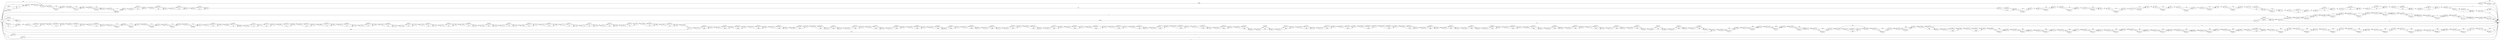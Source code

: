 digraph {
	graph [rankdir=LR]
	node [shape=rectangle]
	2 -> 1343 [label=2559]
	1343 -> 1344 [label=2561]
	1344 -> 5560 [label=2559]
	1344 -> 17945 [label=2]
	5560 -> 1 [label=40]
	5560 -> 5982 [label=2519]
	5982 -> 1 [label=2519]
	5983 -> 6007 [label=50]
	6007 -> 6043 [label=52]
	6043 -> 6064 [label=50]
	6043 -> 28267 [label=2]
	6064 -> 6085 [label=52]
	6085 -> 6124 [label=50]
	6085 -> 28305 [label=2]
	6124 -> 6172 [label=52]
	6172 -> 6193 [label=50]
	6172 -> 28325 [label=2]
	6193 -> 6205 [label=52]
	6205 -> 6226 [label=50]
	6205 -> 28345 [label=2]
	6226 -> 6319 [label=52]
	6319 -> 6340 [label=50]
	6319 -> 28365 [label=2]
	6340 -> 6361 [label=50]
	6340 -> 28385 [label=2]
	6361 -> 6397 [label=52]
	6397 -> 6418 [label=50]
	6397 -> 28405 [label=2]
	6418 -> 6563 [label=52]
	6563 -> 6585 [label=50]
	6563 -> 28426 [label=2]
	6585 -> 7022 [label=52]
	7022 -> 7043 [label=50]
	7022 -> 28446 [label=2]
	7043 -> 7183 [label=52]
	7183 -> 7204 [label=50]
	7183 -> 28466 [label=2]
	7204 -> 7275 [label=52]
	7275 -> 7296 [label=50]
	7275 -> 28486 [label=2]
	7296 -> 7320 [label=52]
	7320 -> 7341 [label=50]
	7320 -> 28506 [label=2]
	7341 -> 7452 [label=52]
	7452 -> 7473 [label=50]
	7452 -> 28526 [label=2]
	7473 -> 7482 [label=52]
	7482 -> 7518 [label=50]
	7482 -> 28561 [label=2]
	7518 -> 7626 [label=52]
	7626 -> 7653 [label=50]
	7626 -> 28587 [label=2]
	7653 -> 7707 [label=52]
	7707 -> 7746 [label=50]
	7707 -> 28625 [label=2]
	7746 -> 7773 [label=50]
	7746 -> 28651 [label=2]
	7773 -> 7781 [label=52]
	7781 -> 7802 [label=50]
	7781 -> 28671 [label=2]
	7802 -> 7826 [label=52]
	7826 -> 7875 [label=50]
	7826 -> 28719 [label=2]
	7875 -> 7944 [label=52]
	7944 -> 7990 [label=50]
	7944 -> 28764 [label=2]
	7990 -> 8014 [label=52]
	8014 -> 8035 [label=50]
	8014 -> 28784 [label=2]
	8035 -> 8059 [label=52]
	8059 -> 8080 [label=50]
	8059 -> 28804 [label=2]
	8080 -> 8098 [label=52]
	8098 -> 8122 [label=50]
	8098 -> 28827 [label=2]
	8122 -> 8209 [label=52]
	8209 -> 1 [label=2]
	8209 -> 9067 [label=50]
	9067 -> 9088 [label=1]
	9067 -> 18183 [label=49]
	9088 -> 11744 [label=50]
	11744 -> 1 [label=49]
	11744 -> 11963 [label=1]
	11963 -> 1 [label=1]
	15884 -> 16012 [label=82]
	16012 -> 16048 [label=81]
	16012 -> 63445 [label=1]
	16048 -> 16063 [label=82]
	16063 -> 16084 [label=81]
	16063 -> 63465 [label=1]
	16084 -> 16087 [label=82]
	16087 -> 16108 [label=81]
	16087 -> 63485 [label=1]
	16108 -> 16123 [label=82]
	16123 -> 16144 [label=81]
	16123 -> 63505 [label=1]
	16144 -> 16153 [label=82]
	16153 -> 16180 [label=81]
	16153 -> 63531 [label=1]
	16180 -> 16216 [label=81]
	16180 -> 63566 [label=1]
	16216 -> 16246 [label=82]
	16246 -> 16270 [label=81]
	16246 -> 63589 [label=1]
	16270 -> 16345 [label=82]
	16345 -> 16378 [label=81]
	16345 -> 63621 [label=1]
	16378 -> 16393 [label=82]
	16393 -> 16414 [label=81]
	16393 -> 63641 [label=1]
	16414 -> 16417 [label=82]
	16417 -> 16438 [label=81]
	16417 -> 63661 [label=1]
	16438 -> 16588 [label=82]
	16588 -> 16609 [label=81]
	16588 -> 63681 [label=1]
	16609 -> 16750 [label=82]
	16750 -> 16771 [label=81]
	16750 -> 63701 [label=1]
	16771 -> 16792 [label=81]
	16771 -> 63721 [label=1]
	16792 -> 16815 [label=82]
	16815 -> 16836 [label=81]
	16815 -> 63741 [label=1]
	16836 -> 16853 [label=82]
	16853 -> 16874 [label=81]
	16853 -> 63761 [label=1]
	16874 -> 16946 [label=82]
	16946 -> 16967 [label=81]
	16946 -> 63781 [label=1]
	16967 -> 16976 [label=82]
	16976 -> 17015 [label=81]
	16976 -> 63819 [label=1]
	17015 -> 17027 [label=82]
	17027 -> 17048 [label=81]
	17027 -> 63839 [label=1]
	17048 -> 17081 [label=82]
	17081 -> 17102 [label=81]
	17081 -> 63859 [label=1]
	17102 -> 17120 [label=82]
	17120 -> 17153 [label=81]
	17120 -> 63891 [label=1]
	17153 -> 17204 [label=82]
	17204 -> 17231 [label=81]
	17204 -> 63917 [label=1]
	17231 -> 17261 [label=82]
	17261 -> 17285 [label=81]
	17261 -> 63940 [label=1]
	17285 -> 17366 [label=82]
	17366 -> 17387 [label=81]
	17366 -> 63960 [label=1]
	17387 -> 17397 [label=82]
	17397 -> 17438 [label=81]
	17397 -> 64000 [label=1]
	17438 -> 17471 [label=82]
	17471 -> 17519 [label=81]
	17471 -> 64047 [label=1]
	17519 -> 17558 [label=82]
	17558 -> 17579 [label=81]
	17558 -> 64067 [label=1]
	17579 -> 17657 [label=82]
	17657 -> 17688 [label=81]
	17657 -> 64097 [label=1]
	17688 -> 17717 [label=82]
	17717 -> 17738 [label=81]
	17717 -> 64117 [label=1]
	17738 -> 17777 [label=82]
	17777 -> 17798 [label=81]
	17777 -> 64137 [label=1]
	17798 -> 17817 [label=82]
	17817 -> 17844 [label=81]
	17817 -> 64163 [label=1]
	17844 -> 17845 [label=82]
	17845 -> 17867 [label=81]
	17845 -> 64184 [label=1]
	17867 -> 17869 [label=82]
	17869 -> 17890 [label=81]
	17869 -> 64204 [label=1]
	17890 -> 17901 [label=82]
	17901 -> 17933 [label=81]
	17901 -> 64235 [label=1]
	17933 -> 17944 [label=82]
	17944 -> 1 [label=81]
	17944 -> 51771 [label=1]
	17945 -> 18035 [label=51]
	18035 -> 18056 [label=49]
	18035 -> 28139 [label=2]
	18056 -> 18059 [label=51]
	18059 -> 18092 [label=49]
	18059 -> 28171 [label=2]
	18092 -> 18095 [label=51]
	18095 -> 18134 [label=49]
	18095 -> 28209 [label=2]
	18134 -> 18149 [label=51]
	18149 -> 5983 [label=49]
	18149 -> 6007 [label=2]
	18183 -> 9088 [label=49]
	24586 -> 2 [label=40]
	28139 -> 18056 [label=2]
	28171 -> 18092 [label=2]
	28209 -> 18134 [label=2]
	28267 -> 6064 [label=2]
	28305 -> 6124 [label=2]
	28325 -> 6193 [label=2]
	28345 -> 6226 [label=2]
	28365 -> 6340 [label=2]
	28385 -> 6361 [label=2]
	28405 -> 6418 [label=2]
	28426 -> 6585 [label=2]
	28446 -> 7043 [label=2]
	28466 -> 7204 [label=2]
	28486 -> 7296 [label=2]
	28506 -> 7341 [label=2]
	28526 -> 7473 [label=2]
	28561 -> 7518 [label=2]
	28587 -> 7653 [label=2]
	28625 -> 7746 [label=2]
	28651 -> 7773 [label=2]
	28671 -> 7802 [label=2]
	28719 -> 7875 [label=2]
	28764 -> 7990 [label=2]
	28784 -> 8035 [label=2]
	28804 -> 8080 [label=2]
	28827 -> 8122 [label=2]
	28828 -> 28857 [label=36575]
	28857 -> 28878 [label=2]
	28857 -> 51581 [label=36573]
	28878 -> 28894 [label=36575]
	28894 -> 28915 [label=2]
	28894 -> 51601 [label=36573]
	28915 -> 28922 [label=36575]
	28922 -> 28943 [label=2]
	28922 -> 51621 [label=36573]
	28943 -> 29291 [label=36575]
	29291 -> 29312 [label=2]
	29291 -> 51641 [label=36573]
	29312 -> 29336 [label=36575]
	29336 -> 29363 [label=2]
	29336 -> 51667 [label=36573]
	29363 -> 29645 [label=36575]
	29645 -> 29684 [label=2]
	29645 -> 51705 [label=36573]
	29684 -> 29786 [label=36575]
	29786 -> 29807 [label=2]
	29786 -> 51725 [label=36573]
	29807 -> 29988 [label=36575]
	29988 -> 1 [label=2]
	29988 -> 51754 [label=36573]
	40789 -> 1 [label=3]
	46770 -> 1 [label=1]
	46771 -> 47742 [label=36577]
	47742 -> 47763 [label=36573]
	47742 -> 59355 [label=4]
	47763 -> 51151 [label=36577]
	51151 -> 1 [label=4]
	51151 -> 28828 [label=36573]
	51581 -> 28878 [label=36573]
	51601 -> 28915 [label=36573]
	51621 -> 28943 [label=36573]
	51641 -> 29312 [label=36573]
	51667 -> 29363 [label=36573]
	51705 -> 29684 [label=36573]
	51725 -> 29807 [label=36573]
	51754 -> 1 [label=36573]
	51771 -> 51774 [label=310]
	51774 -> 51810 [label=309]
	51774 -> 64435 [label=1]
	51810 -> 51815 [label=310]
	51815 -> 51860 [label=309]
	51815 -> 64480 [label=1]
	51860 -> 51881 [label=309]
	51860 -> 64500 [label=1]
	51881 -> 51917 [label=310]
	51917 -> 51938 [label=309]
	51917 -> 64520 [label=1]
	51938 -> 51974 [label=310]
	51974 -> 51995 [label=309]
	51974 -> 64540 [label=1]
	51995 -> 51998 [label=310]
	51998 -> 52019 [label=309]
	51998 -> 64560 [label=1]
	52019 -> 52039 [label=310]
	52039 -> 52113 [label=309]
	52039 -> 64633 [label=1]
	52113 -> 52154 [label=309]
	52113 -> 64673 [label=1]
	52154 -> 52188 [label=310]
	52188 -> 52250 [label=309]
	52188 -> 64734 [label=1]
	52250 -> 52265 [label=310]
	52265 -> 52304 [label=309]
	52265 -> 64772 [label=1]
	52304 -> 52317 [label=310]
	52317 -> 52385 [label=309]
	52317 -> 64839 [label=1]
	52385 -> 52392 [label=310]
	52392 -> 52442 [label=309]
	52392 -> 64888 [label=1]
	52442 -> 52445 [label=310]
	52445 -> 52466 [label=309]
	52445 -> 64908 [label=1]
	52466 -> 52514 [label=309]
	52466 -> 64955 [label=1]
	52514 -> 52522 [label=310]
	52522 -> 52576 [label=309]
	52522 -> 65008 [label=1]
	52576 -> 52651 [label=310]
	52651 -> 52754 [label=309]
	52651 -> 65109 [label=1]
	52754 -> 52790 [label=310]
	52790 -> 52847 [label=309]
	52790 -> 65165 [label=1]
	52847 -> 52910 [label=310]
	52910 -> 52931 [label=309]
	52910 -> 65185 [label=1]
	52931 -> 52937 [label=310]
	52937 -> 52980 [label=309]
	52937 -> 65227 [label=1]
	52980 -> 53042 [label=310]
	53042 -> 53101 [label=309]
	53042 -> 65285 [label=1]
	53101 -> 53108 [label=310]
	53108 -> 53129 [label=309]
	53108 -> 65305 [label=1]
	53129 -> 53136 [label=310]
	53136 -> 53157 [label=309]
	53136 -> 65325 [label=1]
	53157 -> 53188 [label=310]
	53188 -> 53225 [label=309]
	53188 -> 65361 [label=1]
	53225 -> 53243 [label=310]
	53243 -> 53300 [label=309]
	53243 -> 65417 [label=1]
	53300 -> 53333 [label=310]
	53333 -> 53411 [label=309]
	53333 -> 65494 [label=1]
	53411 -> 53413 [label=310]
	53413 -> 53444 [label=309]
	53413 -> 65524 [label=1]
	53444 -> 53520 [label=310]
	53520 -> 53541 [label=309]
	53520 -> 65544 [label=1]
	53541 -> 53554 [label=310]
	53554 -> 53630 [label=309]
	53554 -> 65619 [label=1]
	53630 -> 53646 [label=310]
	53646 -> 53667 [label=309]
	53646 -> 65639 [label=1]
	53667 -> 53671 [label=310]
	53671 -> 53736 [label=309]
	53671 -> 65703 [label=1]
	53736 -> 53748 [label=310]
	53748 -> 53769 [label=309]
	53748 -> 65723 [label=1]
	53769 -> 53770 [label=310]
	53770 -> 53802 [label=309]
	53770 -> 65754 [label=1]
	53802 -> 53807 [label=310]
	53807 -> 53847 [label=309]
	53807 -> 65793 [label=1]
	53847 -> 53853 [label=310]
	53853 -> 53919 [label=309]
	53853 -> 65858 [label=1]
	53919 -> 53976 [label=310]
	53976 -> 54003 [label=309]
	53976 -> 65884 [label=1]
	54003 -> 54081 [label=310]
	54081 -> 54110 [label=309]
	54081 -> 65912 [label=1]
	54110 -> 54165 [label=310]
	54165 -> 54186 [label=309]
	54165 -> 65932 [label=1]
	54186 -> 54189 [label=310]
	54189 -> 54210 [label=309]
	54189 -> 65952 [label=1]
	54210 -> 54240 [label=310]
	54240 -> 54350 [label=309]
	54240 -> 66061 [label=1]
	54350 -> 54357 [label=310]
	54357 -> 54390 [label=309]
	54357 -> 66093 [label=1]
	54390 -> 54426 [label=310]
	54426 -> 54474 [label=309]
	54426 -> 66140 [label=1]
	54474 -> 54489 [label=310]
	54489 -> 54510 [label=309]
	54489 -> 66160 [label=1]
	54510 -> 54540 [label=310]
	54540 -> 54585 [label=309]
	54540 -> 66204 [label=1]
	54585 -> 54623 [label=310]
	54623 -> 54644 [label=309]
	54623 -> 66224 [label=1]
	54644 -> 54711 [label=310]
	54711 -> 54735 [label=309]
	54711 -> 66247 [label=1]
	54735 -> 54771 [label=310]
	54771 -> 54792 [label=309]
	54771 -> 66267 [label=1]
	54792 -> 54795 [label=310]
	54795 -> 54816 [label=309]
	54795 -> 66287 [label=1]
	54816 -> 54863 [label=310]
	54863 -> 54884 [label=309]
	54863 -> 66307 [label=1]
	54884 -> 54975 [label=310]
	54975 -> 55002 [label=309]
	54975 -> 66333 [label=1]
	55002 -> 55017 [label=310]
	55017 -> 55047 [label=309]
	55017 -> 66362 [label=1]
	55047 -> 55055 [label=310]
	55055 -> 55065 [label=1035]
	55065 -> 55086 [label=310]
	55065 -> 59375 [label=725]
	55086 -> 55122 [label=1035]
	55122 -> 55143 [label=309]
	55122 -> 59395 [label=726]
	55143 -> 55155 [label=1035]
	55155 -> 55176 [label=309]
	55155 -> 59415 [label=726]
	55176 -> 55198 [label=1035]
	55198 -> 55219 [label=310]
	55198 -> 59435 [label=725]
	55219 -> 55224 [label=1035]
	55224 -> 55245 [label=310]
	55224 -> 59455 [label=725]
	55245 -> 55248 [label=1035]
	55248 -> 55251 [label=310]
	55248 -> 55289 [label=725]
	55251 -> 55275 [label=309]
	55251 -> 66385 [label=1]
	55275 -> 55289 [label=310]
	55289 -> 55292 [label=1035]
	55292 -> 55332 [label=310]
	55292 -> 59534 [label=725]
	55332 -> 55446 [label=1035]
	55446 -> 55467 [label=309]
	55446 -> 59554 [label=726]
	55467 -> 55500 [label=1035]
	55500 -> 55521 [label=309]
	55500 -> 59570 [label=726]
	55521 -> 55542 [label=1034]
	55542 -> 55563 [label=309]
	55542 -> 59594 [label=725]
	55563 -> 55572 [label=1034]
	55572 -> 55593 [label=309]
	55572 -> 59614 [label=725]
	55593 -> 55602 [label=1034]
	55602 -> 55626 [label=309]
	55602 -> 59637 [label=725]
	55626 -> 55653 [label=1034]
	55653 -> 55674 [label=309]
	55653 -> 59657 [label=725]
	55674 -> 55683 [label=1034]
	55683 -> 55704 [label=309]
	55683 -> 59677 [label=725]
	55704 -> 55749 [label=1034]
	55749 -> 55770 [label=309]
	55749 -> 59697 [label=725]
	55770 -> 55806 [label=1034]
	55806 -> 55827 [label=309]
	55806 -> 59717 [label=725]
	55827 -> 55920 [label=1034]
	55920 -> 55941 [label=309]
	55920 -> 59737 [label=725]
	55941 -> 56022 [label=1034]
	56022 -> 56043 [label=309]
	56022 -> 59757 [label=725]
	56043 -> 56461 [label=1034]
	56461 -> 56482 [label=309]
	56461 -> 59777 [label=725]
	56482 -> 56630 [label=1034]
	56630 -> 56666 [label=309]
	56630 -> 59812 [label=725]
	56666 -> 56792 [label=1034]
	56792 -> 56813 [label=309]
	56792 -> 59832 [label=725]
	56813 -> 56899 [label=1034]
	56899 -> 56935 [label=309]
	56899 -> 59867 [label=725]
	56935 -> 56971 [label=1034]
	56971 -> 56992 [label=309]
	56971 -> 59887 [label=725]
	56992 -> 57028 [label=1034]
	57028 -> 57085 [label=309]
	57028 -> 59943 [label=725]
	57085 -> 57181 [label=1034]
	57181 -> 57202 [label=309]
	57181 -> 59963 [label=725]
	57202 -> 57232 [label=1034]
	57232 -> 57253 [label=309]
	57232 -> 59983 [label=725]
	57253 -> 57268 [label=1034]
	57268 -> 57289 [label=309]
	57268 -> 60003 [label=725]
	57289 -> 57379 [label=1034]
	57379 -> 57403 [label=309]
	57379 -> 60026 [label=725]
	57403 -> 57412 [label=1034]
	57412 -> 57433 [label=309]
	57412 -> 60046 [label=725]
	57433 -> 57610 [label=1034]
	57610 -> 57646 [label=309]
	57610 -> 60081 [label=725]
	57646 -> 57694 [label=1034]
	57694 -> 57715 [label=309]
	57694 -> 60101 [label=725]
	57715 -> 57735 [label=1034]
	57735 -> 1 [label=309]
	57735 -> 63401 [label=725]
	59335 -> 46771 [label=4]
	59355 -> 47763 [label=4]
	59375 -> 55086 [label=725]
	59395 -> 55143 [label=726]
	59415 -> 55176 [label=726]
	59435 -> 55219 [label=725]
	59455 -> 55245 [label=725]
	59534 -> 55332 [label=725]
	59554 -> 55467 [label=726]
	59570 -> 1 [label=1]
	59570 -> 55521 [label=725]
	59594 -> 55563 [label=725]
	59614 -> 55593 [label=725]
	59637 -> 55626 [label=725]
	59657 -> 55674 [label=725]
	59677 -> 55704 [label=725]
	59697 -> 55770 [label=725]
	59717 -> 55827 [label=725]
	59737 -> 55941 [label=725]
	59757 -> 56043 [label=725]
	59777 -> 56482 [label=725]
	59812 -> 56666 [label=725]
	59832 -> 56813 [label=725]
	59867 -> 56935 [label=725]
	59887 -> 56992 [label=725]
	59943 -> 57085 [label=725]
	59963 -> 57202 [label=725]
	59983 -> 57253 [label=725]
	60003 -> 57289 [label=725]
	60026 -> 57403 [label=725]
	60046 -> 57433 [label=725]
	60081 -> 57646 [label=725]
	60101 -> 57715 [label=725]
	63401 -> 1 [label=725]
	63410 -> 15884 [label=1]
	63445 -> 16048 [label=1]
	63465 -> 16084 [label=1]
	63485 -> 16108 [label=1]
	63505 -> 16144 [label=1]
	63531 -> 16180 [label=1]
	63566 -> 16216 [label=1]
	63589 -> 16270 [label=1]
	63621 -> 16378 [label=1]
	63641 -> 16414 [label=1]
	63661 -> 16438 [label=1]
	63681 -> 16609 [label=1]
	63701 -> 16771 [label=1]
	63721 -> 16792 [label=1]
	63741 -> 16836 [label=1]
	63761 -> 16874 [label=1]
	63781 -> 16967 [label=1]
	63819 -> 17015 [label=1]
	63839 -> 17048 [label=1]
	63859 -> 17102 [label=1]
	63891 -> 17153 [label=1]
	63917 -> 17231 [label=1]
	63940 -> 17285 [label=1]
	63960 -> 17387 [label=1]
	64000 -> 17438 [label=1]
	64047 -> 17519 [label=1]
	64067 -> 17579 [label=1]
	64097 -> 17688 [label=1]
	64117 -> 17738 [label=1]
	64137 -> 17798 [label=1]
	64163 -> 17844 [label=1]
	64184 -> 17867 [label=1]
	64204 -> 17890 [label=1]
	64235 -> 17933 [label=1]
	64435 -> 51810 [label=1]
	64480 -> 51860 [label=1]
	64500 -> 51881 [label=1]
	64520 -> 51938 [label=1]
	64540 -> 51995 [label=1]
	64560 -> 52019 [label=1]
	64633 -> 52113 [label=1]
	64673 -> 52154 [label=1]
	64734 -> 52250 [label=1]
	64772 -> 52304 [label=1]
	64839 -> 52385 [label=1]
	64888 -> 52442 [label=1]
	64908 -> 52466 [label=1]
	64955 -> 52514 [label=1]
	65008 -> 52576 [label=1]
	65109 -> 52754 [label=1]
	65165 -> 52847 [label=1]
	65185 -> 52931 [label=1]
	65227 -> 52980 [label=1]
	65285 -> 53101 [label=1]
	65305 -> 53129 [label=1]
	65325 -> 53157 [label=1]
	65361 -> 53225 [label=1]
	65417 -> 53300 [label=1]
	65494 -> 53411 [label=1]
	65524 -> 53444 [label=1]
	65544 -> 53541 [label=1]
	65619 -> 53630 [label=1]
	65639 -> 53667 [label=1]
	65703 -> 53736 [label=1]
	65723 -> 53769 [label=1]
	65754 -> 53802 [label=1]
	65793 -> 53847 [label=1]
	65858 -> 53919 [label=1]
	65884 -> 54003 [label=1]
	65912 -> 54110 [label=1]
	65932 -> 54186 [label=1]
	65952 -> 54210 [label=1]
	66061 -> 54350 [label=1]
	66093 -> 54390 [label=1]
	66140 -> 54474 [label=1]
	66160 -> 54510 [label=1]
	66204 -> 54585 [label=1]
	66224 -> 54644 [label=1]
	66247 -> 54735 [label=1]
	66267 -> 54792 [label=1]
	66287 -> 54816 [label=1]
	66307 -> 54884 [label=1]
	66333 -> 55002 [label=1]
	66362 -> 55047 [label=1]
	66385 -> 55275 [label=1]
	0 -> 2 [label=2519]
	0 -> 5983 [label=1]
	0 -> 17945 [label=49]
	0 -> 28828 [label=2]
	0 -> 46771 [label=36573]
	0 -> 55055 [label=725]
	0 -> 15884 [label=81]
	0 -> 1 [label=1]
	0 -> 24586 [label=40]
	0 -> 1343 [label=2]
	0 -> 40789 [label=3]
	0 -> 46770 [label=1]
	0 -> 51771 [label=309]
	0 -> 59335 [label=4]
	0 -> 63410 [label=1]
}
